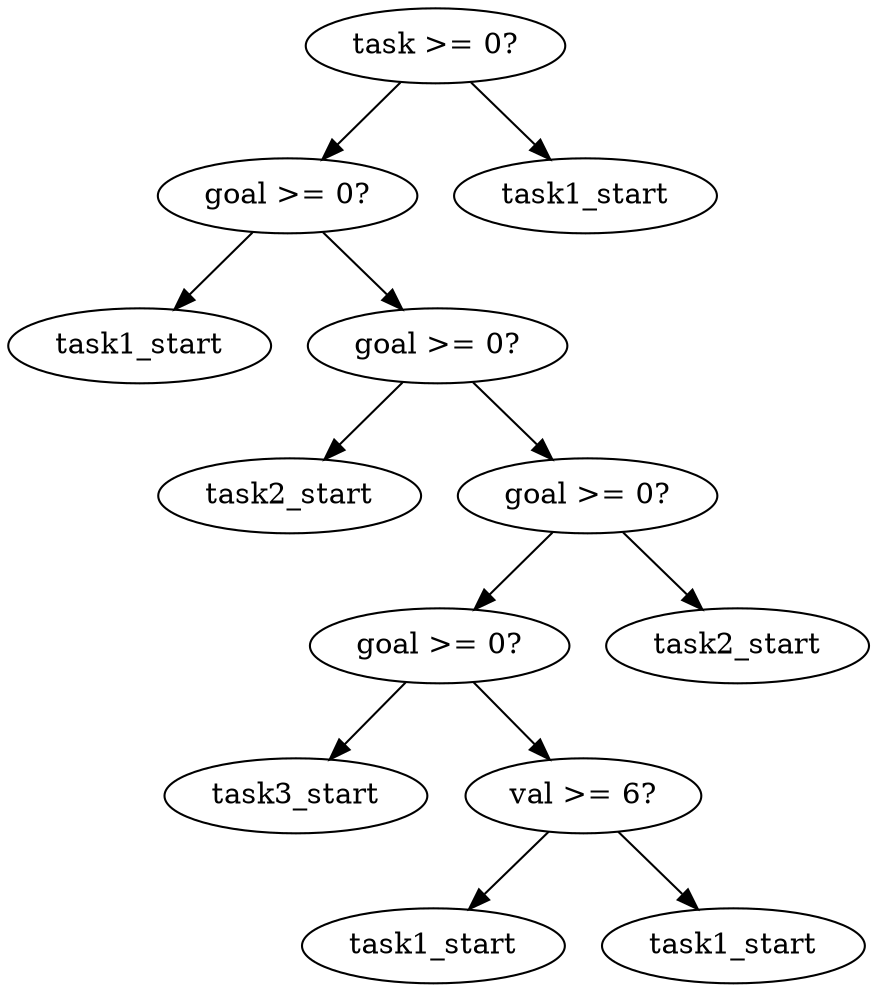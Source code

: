 digraph tree {
    "0x0" [label="task >= 0?"];
    "0x1" [label="goal >= 0?"];
    "0x2" [label="task1_start"];
    "0x3" [label="goal >= 0?"];
    "0x4" [label="task2_start"];
    "0x5" [label="goal >= 0?"];
    "0x6" [label="goal >= 0?"];
    "0x7" [label="task3_start"];
    "0x8" [label="val >= 6?"];
    "0x9" [label="task1_start"];
    "0xa" [label="task1_start"];
    "0xb" [label="task2_start"];
    "0xc" [label="task1_start"];
    "0x0" -> "0x1";
    "0x0" -> "0xc";
    "0x1" -> "0x2";
    "0x1" -> "0x3";
    "0x3" -> "0x4";
    "0x3" -> "0x5";
    "0x5" -> "0x6";
    "0x5" -> "0xb";
    "0x6" -> "0x7";
    "0x6" -> "0x8";
    "0x8" -> "0x9";
    "0x8" -> "0xa";
}
